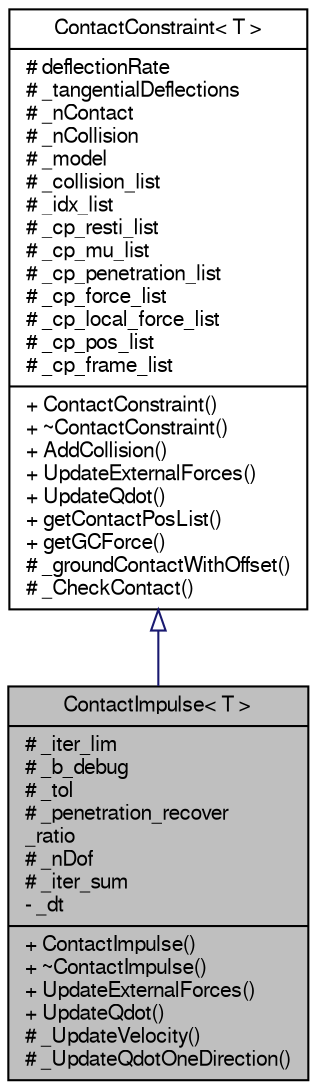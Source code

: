 digraph "ContactImpulse&lt; T &gt;"
{
  edge [fontname="FreeSans",fontsize="10",labelfontname="FreeSans",labelfontsize="10"];
  node [fontname="FreeSans",fontsize="10",shape=record];
  Node1 [label="{ContactImpulse\< T \>\n|# _iter_lim\l# _b_debug\l# _tol\l# _penetration_recover\l_ratio\l# _nDof\l# _iter_sum\l- _dt\l|+ ContactImpulse()\l+ ~ContactImpulse()\l+ UpdateExternalForces()\l+ UpdateQdot()\l# _UpdateVelocity()\l# _UpdateQdotOneDirection()\l}",height=0.2,width=0.4,color="black", fillcolor="grey75", style="filled", fontcolor="black"];
  Node2 -> Node1 [dir="back",color="midnightblue",fontsize="10",style="solid",arrowtail="onormal",fontname="FreeSans"];
  Node2 [label="{ContactConstraint\< T \>\n|# deflectionRate\l# _tangentialDeflections\l# _nContact\l# _nCollision\l# _model\l# _collision_list\l# _idx_list\l# _cp_resti_list\l# _cp_mu_list\l# _cp_penetration_list\l# _cp_force_list\l# _cp_local_force_list\l# _cp_pos_list\l# _cp_frame_list\l|+ ContactConstraint()\l+ ~ContactConstraint()\l+ AddCollision()\l+ UpdateExternalForces()\l+ UpdateQdot()\l+ getContactPosList()\l+ getGCForce()\l# _groundContactWithOffset()\l# _CheckContact()\l}",height=0.2,width=0.4,color="black", fillcolor="white", style="filled",URL="$d7/d6c/class_contact_constraint.html"];
}
